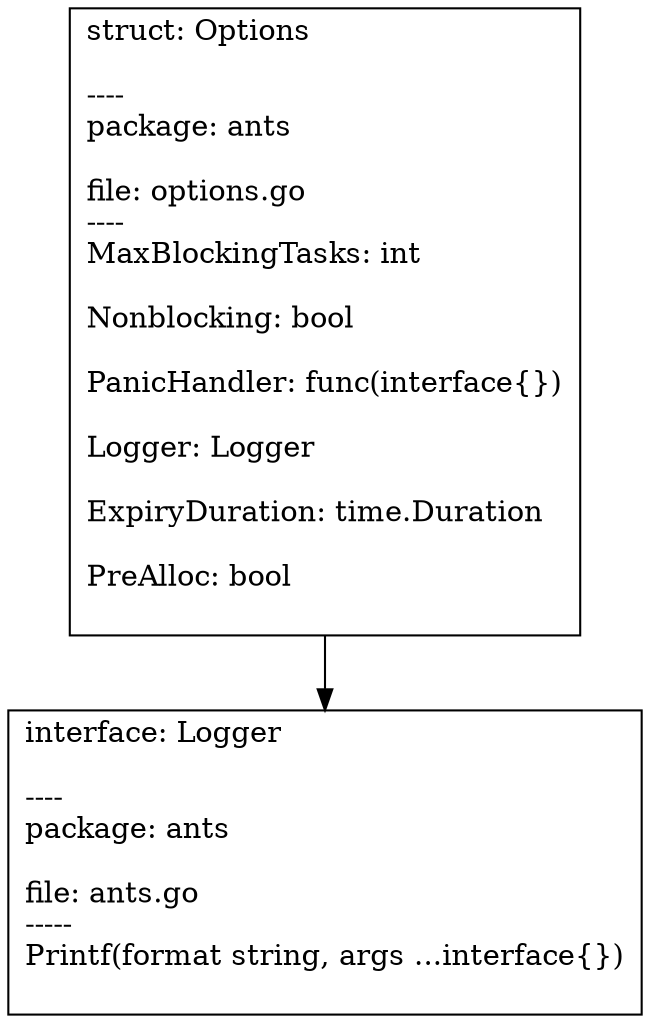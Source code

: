 digraph gph {"ants/Options" [label="struct: Options\l\n----\lpackage: ants\l\nfile: options.go\l----\lMaxBlockingTasks: int\l\nNonblocking: bool\l\nPanicHandler: func(interface{})\l\nLogger: Logger\l\nExpiryDuration: time.Duration\l\nPreAlloc: bool\l\n", shape="box"];
"ants/Logger" [label="interface: Logger\l\n----\lpackage: ants\l\nfile: ants.go\l-----\lPrintf(format string, args ...interface{})\l\n", shape="box"];
"ants/Options" -> "ants/Logger"
}